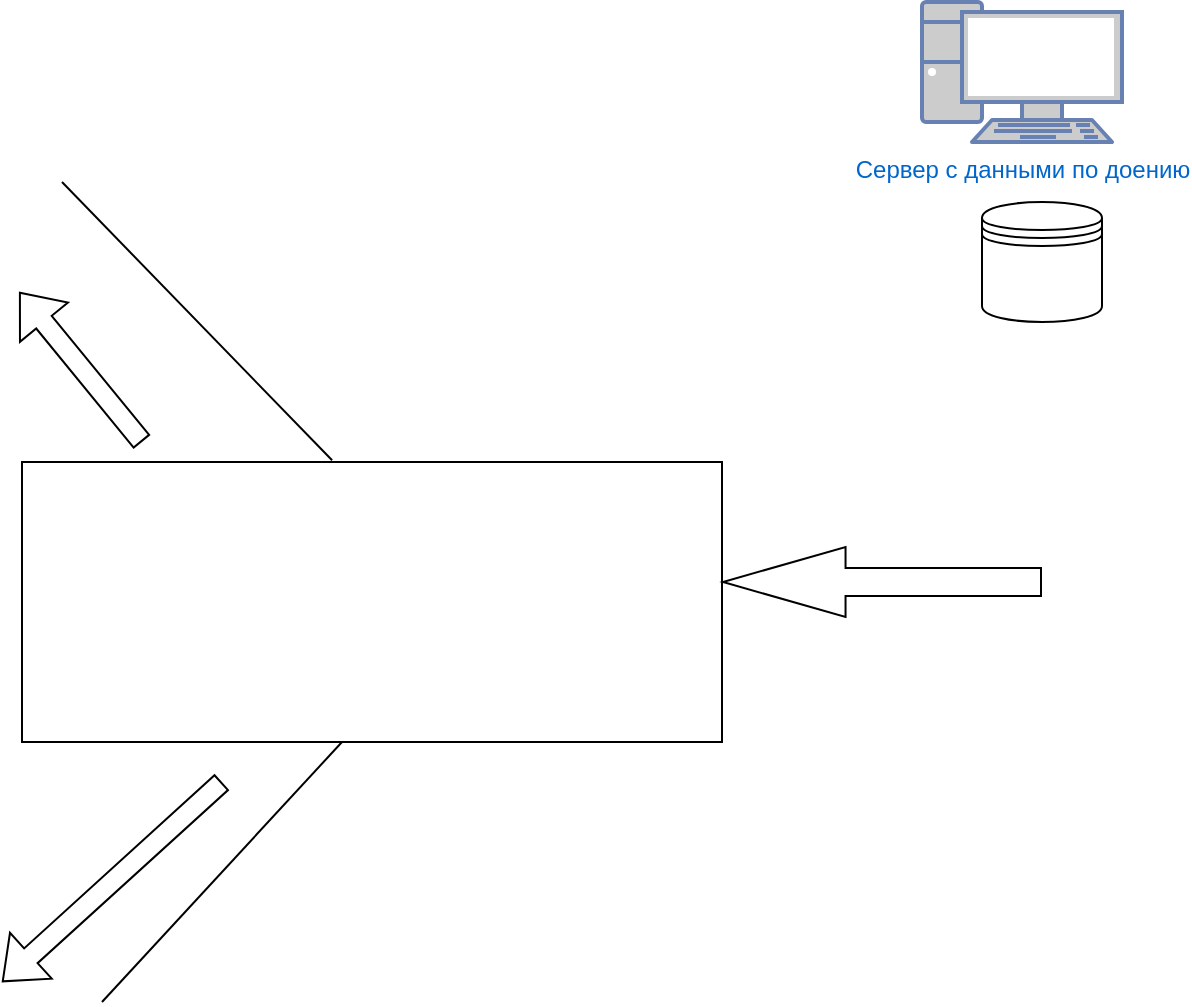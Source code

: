 <mxfile version="24.3.0" type="github">
  <diagram name="Page-1" id="9qNn8hl-Pvn_fByGXuMq">
    <mxGraphModel dx="1197" dy="889" grid="1" gridSize="10" guides="1" tooltips="1" connect="1" arrows="1" fold="1" page="1" pageScale="1" pageWidth="827" pageHeight="1169" math="0" shadow="0">
      <root>
        <mxCell id="0" />
        <mxCell id="1" parent="0" />
        <mxCell id="APIYc2J5Bit5AmgyW-ui-2" value="" style="rounded=0;whiteSpace=wrap;html=1;" vertex="1" parent="1">
          <mxGeometry x="240" y="270" width="350" height="140" as="geometry" />
        </mxCell>
        <mxCell id="APIYc2J5Bit5AmgyW-ui-3" value="" style="shape=flexArrow;endArrow=classic;html=1;rounded=0;width=14;endSize=20.09;" edge="1" parent="1">
          <mxGeometry width="50" height="50" relative="1" as="geometry">
            <mxPoint x="750" y="330" as="sourcePoint" />
            <mxPoint x="590" y="330" as="targetPoint" />
          </mxGeometry>
        </mxCell>
        <mxCell id="APIYc2J5Bit5AmgyW-ui-4" value="" style="endArrow=none;html=1;rounded=0;entryX=0.443;entryY=-0.006;entryDx=0;entryDy=0;entryPerimeter=0;" edge="1" parent="1" target="APIYc2J5Bit5AmgyW-ui-2">
          <mxGeometry width="50" height="50" relative="1" as="geometry">
            <mxPoint x="260" y="130" as="sourcePoint" />
            <mxPoint x="390" y="380" as="targetPoint" />
          </mxGeometry>
        </mxCell>
        <mxCell id="APIYc2J5Bit5AmgyW-ui-5" value="" style="endArrow=none;html=1;rounded=0;" edge="1" parent="1">
          <mxGeometry width="50" height="50" relative="1" as="geometry">
            <mxPoint x="400" y="410" as="sourcePoint" />
            <mxPoint x="280" y="540" as="targetPoint" />
          </mxGeometry>
        </mxCell>
        <mxCell id="APIYc2J5Bit5AmgyW-ui-6" value="" style="shape=flexArrow;endArrow=classic;html=1;rounded=0;" edge="1" parent="1">
          <mxGeometry width="50" height="50" relative="1" as="geometry">
            <mxPoint x="340" y="430" as="sourcePoint" />
            <mxPoint x="230" y="530" as="targetPoint" />
          </mxGeometry>
        </mxCell>
        <mxCell id="APIYc2J5Bit5AmgyW-ui-7" value="" style="shape=flexArrow;endArrow=classic;html=1;rounded=0;" edge="1" parent="1">
          <mxGeometry width="50" height="50" relative="1" as="geometry">
            <mxPoint x="300" y="260" as="sourcePoint" />
            <mxPoint x="238.636" y="185" as="targetPoint" />
          </mxGeometry>
        </mxCell>
        <mxCell id="APIYc2J5Bit5AmgyW-ui-9" value="Сервер с данными по доению" style="fontColor=#0066CC;verticalAlign=top;verticalLabelPosition=bottom;labelPosition=center;align=center;html=1;outlineConnect=0;fillColor=#CCCCCC;strokeColor=#6881B3;gradientColor=none;gradientDirection=north;strokeWidth=2;shape=mxgraph.networks.pc;" vertex="1" parent="1">
          <mxGeometry x="690" y="40" width="100" height="70" as="geometry" />
        </mxCell>
        <mxCell id="APIYc2J5Bit5AmgyW-ui-11" value="" style="shape=datastore;whiteSpace=wrap;html=1;" vertex="1" parent="1">
          <mxGeometry x="720" y="140" width="60" height="60" as="geometry" />
        </mxCell>
      </root>
    </mxGraphModel>
  </diagram>
</mxfile>
